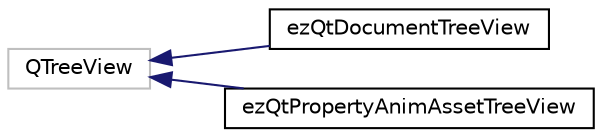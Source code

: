 digraph "Graphical Class Hierarchy"
{
 // LATEX_PDF_SIZE
  edge [fontname="Helvetica",fontsize="10",labelfontname="Helvetica",labelfontsize="10"];
  node [fontname="Helvetica",fontsize="10",shape=record];
  rankdir="LR";
  Node4075 [label="QTreeView",height=0.2,width=0.4,color="grey75", fillcolor="white", style="filled",tooltip=" "];
  Node4075 -> Node0 [dir="back",color="midnightblue",fontsize="10",style="solid",fontname="Helvetica"];
  Node0 [label="ezQtDocumentTreeView",height=0.2,width=0.4,color="black", fillcolor="white", style="filled",URL="$db/d9d/classez_qt_document_tree_view.htm",tooltip=" "];
  Node4075 -> Node4077 [dir="back",color="midnightblue",fontsize="10",style="solid",fontname="Helvetica"];
  Node4077 [label="ezQtPropertyAnimAssetTreeView",height=0.2,width=0.4,color="black", fillcolor="white", style="filled",URL="$db/d1f/classez_qt_property_anim_asset_tree_view.htm",tooltip=" "];
}
